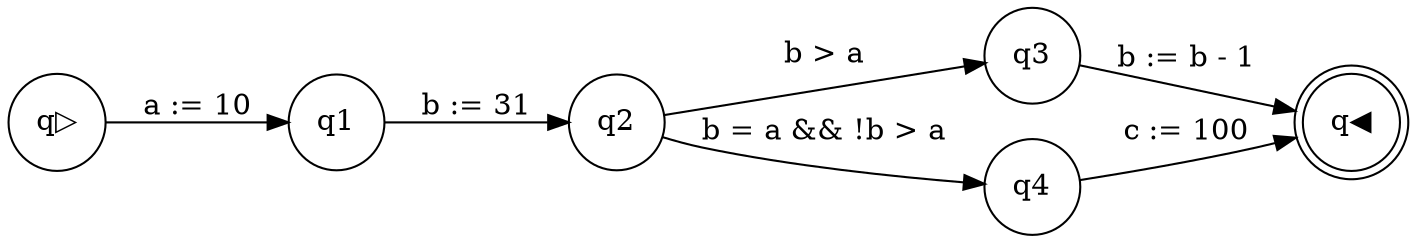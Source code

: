 digraph program_graph {rankdir=LR;
node [shape = circle]; q▷;
node [shape = doublecircle]; q◀;
node [shape = circle]
q▷ -> q1[label = "a := 10"];
q1 -> q2[label = "b := 31"];
q2 -> q3[label = "b > a"];
q3 -> q◀[label = "b := b - 1"];
q2 -> q4[label = "b = a && !b > a"];
q4 -> q◀[label = "c := 100"];
}
